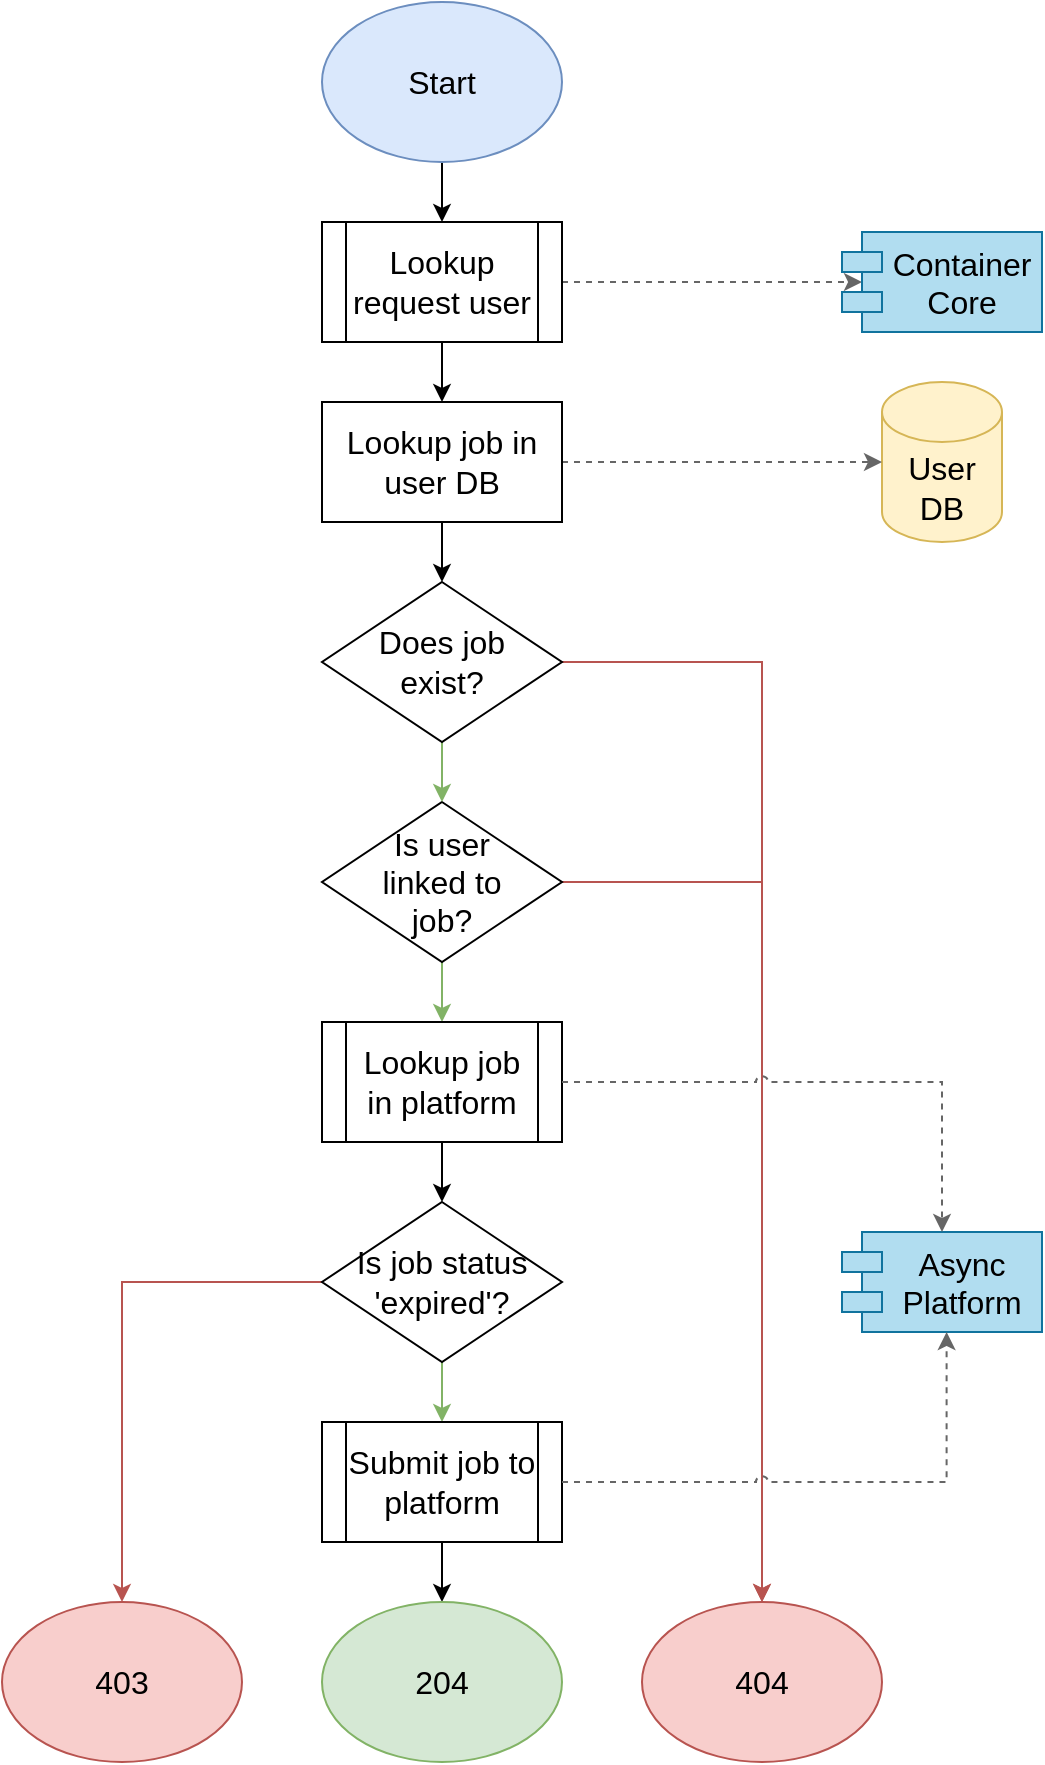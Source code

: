 <mxfile version="20.6.0" type="device"><diagram id="20rKiPR3P5TNs-Pjk47L" name="Page-1"><mxGraphModel dx="1910" dy="1021" grid="1" gridSize="10" guides="1" tooltips="1" connect="1" arrows="1" fold="1" page="1" pageScale="1" pageWidth="850" pageHeight="1100" math="0" shadow="0"><root><mxCell id="0"/><mxCell id="1" parent="0"/><mxCell id="8zX66Ytoiu2t5tkzz2l2-19" style="edgeStyle=orthogonalEdgeStyle;rounded=0;jumpStyle=arc;orthogonalLoop=1;jettySize=auto;html=1;exitX=0.5;exitY=1;exitDx=0;exitDy=0;entryX=0.5;entryY=0;entryDx=0;entryDy=0;strokeColor=#000000;fontSize=16;" edge="1" parent="1" source="8zX66Ytoiu2t5tkzz2l2-1" target="8zX66Ytoiu2t5tkzz2l2-2"><mxGeometry relative="1" as="geometry"/></mxCell><mxCell id="8zX66Ytoiu2t5tkzz2l2-1" value="Start" style="ellipse;whiteSpace=wrap;html=1;fontSize=16;fillColor=#dae8fc;strokeColor=#6c8ebf;" vertex="1" parent="1"><mxGeometry x="160" width="120" height="80" as="geometry"/></mxCell><mxCell id="8zX66Ytoiu2t5tkzz2l2-15" style="edgeStyle=orthogonalEdgeStyle;rounded=0;jumpStyle=arc;orthogonalLoop=1;jettySize=auto;html=1;exitX=1;exitY=0.5;exitDx=0;exitDy=0;entryX=0.1;entryY=0.5;entryDx=0;entryDy=0;entryPerimeter=0;dashed=1;strokeColor=#666666;fontSize=16;" edge="1" parent="1" source="8zX66Ytoiu2t5tkzz2l2-2" target="8zX66Ytoiu2t5tkzz2l2-3"><mxGeometry relative="1" as="geometry"/></mxCell><mxCell id="8zX66Ytoiu2t5tkzz2l2-20" style="edgeStyle=orthogonalEdgeStyle;rounded=0;jumpStyle=arc;orthogonalLoop=1;jettySize=auto;html=1;exitX=0.5;exitY=1;exitDx=0;exitDy=0;entryX=0.5;entryY=0;entryDx=0;entryDy=0;strokeColor=#000000;fontSize=16;" edge="1" parent="1" source="8zX66Ytoiu2t5tkzz2l2-2" target="8zX66Ytoiu2t5tkzz2l2-5"><mxGeometry relative="1" as="geometry"/></mxCell><mxCell id="8zX66Ytoiu2t5tkzz2l2-2" value="Lookup request user" style="shape=process;whiteSpace=wrap;html=1;backgroundOutline=1;fontSize=16;" vertex="1" parent="1"><mxGeometry x="160" y="110" width="120" height="60" as="geometry"/></mxCell><mxCell id="8zX66Ytoiu2t5tkzz2l2-3" value="Container&#10;Core" style="shape=module;align=left;spacingLeft=20;align=center;verticalAlign=top;fontSize=16;fillColor=#b1ddf0;strokeColor=#10739e;" vertex="1" parent="1"><mxGeometry x="420" y="115" width="100" height="50" as="geometry"/></mxCell><mxCell id="8zX66Ytoiu2t5tkzz2l2-4" value="User DB" style="shape=cylinder3;whiteSpace=wrap;html=1;boundedLbl=1;backgroundOutline=1;size=15;fontSize=16;fillColor=#fff2cc;strokeColor=#d6b656;" vertex="1" parent="1"><mxGeometry x="440" y="190" width="60" height="80" as="geometry"/></mxCell><mxCell id="8zX66Ytoiu2t5tkzz2l2-16" style="edgeStyle=orthogonalEdgeStyle;rounded=0;jumpStyle=arc;orthogonalLoop=1;jettySize=auto;html=1;exitX=1;exitY=0.5;exitDx=0;exitDy=0;entryX=0;entryY=0.5;entryDx=0;entryDy=0;entryPerimeter=0;dashed=1;strokeColor=#666666;fontSize=16;" edge="1" parent="1" source="8zX66Ytoiu2t5tkzz2l2-5" target="8zX66Ytoiu2t5tkzz2l2-4"><mxGeometry relative="1" as="geometry"/></mxCell><mxCell id="8zX66Ytoiu2t5tkzz2l2-29" style="edgeStyle=orthogonalEdgeStyle;rounded=0;jumpStyle=arc;orthogonalLoop=1;jettySize=auto;html=1;exitX=0.5;exitY=1;exitDx=0;exitDy=0;entryX=0.5;entryY=0;entryDx=0;entryDy=0;strokeColor=#000000;fontSize=16;" edge="1" parent="1" source="8zX66Ytoiu2t5tkzz2l2-5" target="8zX66Ytoiu2t5tkzz2l2-28"><mxGeometry relative="1" as="geometry"/></mxCell><mxCell id="8zX66Ytoiu2t5tkzz2l2-5" value="Lookup job in user DB" style="rounded=0;whiteSpace=wrap;html=1;fontSize=16;" vertex="1" parent="1"><mxGeometry x="160" y="200" width="120" height="60" as="geometry"/></mxCell><mxCell id="8zX66Ytoiu2t5tkzz2l2-22" style="edgeStyle=orthogonalEdgeStyle;rounded=0;jumpStyle=arc;orthogonalLoop=1;jettySize=auto;html=1;exitX=0.5;exitY=1;exitDx=0;exitDy=0;entryX=0.5;entryY=0;entryDx=0;entryDy=0;strokeColor=#82b366;fontSize=16;fillColor=#d5e8d4;" edge="1" parent="1" source="8zX66Ytoiu2t5tkzz2l2-6" target="8zX66Ytoiu2t5tkzz2l2-7"><mxGeometry relative="1" as="geometry"/></mxCell><mxCell id="8zX66Ytoiu2t5tkzz2l2-27" style="edgeStyle=orthogonalEdgeStyle;rounded=0;jumpStyle=arc;orthogonalLoop=1;jettySize=auto;html=1;exitX=1;exitY=0.5;exitDx=0;exitDy=0;entryX=0.5;entryY=0;entryDx=0;entryDy=0;strokeColor=#b85450;fontSize=16;fillColor=#f8cecc;" edge="1" parent="1" source="8zX66Ytoiu2t5tkzz2l2-6" target="8zX66Ytoiu2t5tkzz2l2-13"><mxGeometry relative="1" as="geometry"/></mxCell><mxCell id="8zX66Ytoiu2t5tkzz2l2-6" value="Is user&lt;br&gt;linked to&lt;br&gt;job?" style="rhombus;whiteSpace=wrap;html=1;fontSize=16;" vertex="1" parent="1"><mxGeometry x="160" y="400" width="120" height="80" as="geometry"/></mxCell><mxCell id="8zX66Ytoiu2t5tkzz2l2-23" style="edgeStyle=orthogonalEdgeStyle;rounded=0;jumpStyle=arc;orthogonalLoop=1;jettySize=auto;html=1;exitX=0.5;exitY=1;exitDx=0;exitDy=0;entryX=0.5;entryY=0;entryDx=0;entryDy=0;strokeColor=#000000;fontSize=16;" edge="1" parent="1" source="8zX66Ytoiu2t5tkzz2l2-7" target="8zX66Ytoiu2t5tkzz2l2-9"><mxGeometry relative="1" as="geometry"/></mxCell><mxCell id="8zX66Ytoiu2t5tkzz2l2-7" value="Lookup job in platform" style="shape=process;whiteSpace=wrap;html=1;backgroundOutline=1;fontSize=16;" vertex="1" parent="1"><mxGeometry x="160" y="510" width="120" height="60" as="geometry"/></mxCell><mxCell id="8zX66Ytoiu2t5tkzz2l2-24" style="edgeStyle=orthogonalEdgeStyle;rounded=0;jumpStyle=arc;orthogonalLoop=1;jettySize=auto;html=1;exitX=0.5;exitY=1;exitDx=0;exitDy=0;entryX=0.5;entryY=0;entryDx=0;entryDy=0;strokeColor=#82b366;fontSize=16;fillColor=#d5e8d4;" edge="1" parent="1" source="8zX66Ytoiu2t5tkzz2l2-9" target="8zX66Ytoiu2t5tkzz2l2-10"><mxGeometry relative="1" as="geometry"/></mxCell><mxCell id="8zX66Ytoiu2t5tkzz2l2-26" style="edgeStyle=orthogonalEdgeStyle;rounded=0;jumpStyle=arc;orthogonalLoop=1;jettySize=auto;html=1;exitX=0;exitY=0.5;exitDx=0;exitDy=0;strokeColor=#b85450;fontSize=16;fillColor=#f8cecc;" edge="1" parent="1" source="8zX66Ytoiu2t5tkzz2l2-9" target="8zX66Ytoiu2t5tkzz2l2-14"><mxGeometry relative="1" as="geometry"/></mxCell><mxCell id="8zX66Ytoiu2t5tkzz2l2-9" value="Is job status 'expired'?" style="rhombus;whiteSpace=wrap;html=1;fontSize=16;" vertex="1" parent="1"><mxGeometry x="160" y="600" width="120" height="80" as="geometry"/></mxCell><mxCell id="8zX66Ytoiu2t5tkzz2l2-25" style="edgeStyle=orthogonalEdgeStyle;rounded=0;jumpStyle=arc;orthogonalLoop=1;jettySize=auto;html=1;exitX=0.5;exitY=1;exitDx=0;exitDy=0;entryX=0.5;entryY=0;entryDx=0;entryDy=0;strokeColor=#000000;fontSize=16;" edge="1" parent="1" source="8zX66Ytoiu2t5tkzz2l2-10" target="8zX66Ytoiu2t5tkzz2l2-12"><mxGeometry relative="1" as="geometry"/></mxCell><mxCell id="8zX66Ytoiu2t5tkzz2l2-10" value="Submit job to platform" style="shape=process;whiteSpace=wrap;html=1;backgroundOutline=1;fontSize=16;" vertex="1" parent="1"><mxGeometry x="160" y="710" width="120" height="60" as="geometry"/></mxCell><mxCell id="8zX66Ytoiu2t5tkzz2l2-11" value="Async&#10;Platform" style="shape=module;align=left;spacingLeft=20;align=center;verticalAlign=top;fontSize=16;fillColor=#b1ddf0;strokeColor=#10739e;" vertex="1" parent="1"><mxGeometry x="420" y="615" width="100" height="50" as="geometry"/></mxCell><mxCell id="8zX66Ytoiu2t5tkzz2l2-12" value="204" style="ellipse;whiteSpace=wrap;html=1;fontSize=16;fillColor=#d5e8d4;strokeColor=#82b366;" vertex="1" parent="1"><mxGeometry x="160" y="800" width="120" height="80" as="geometry"/></mxCell><mxCell id="8zX66Ytoiu2t5tkzz2l2-13" value="404" style="ellipse;whiteSpace=wrap;html=1;fontSize=16;fillColor=#f8cecc;strokeColor=#b85450;" vertex="1" parent="1"><mxGeometry x="320" y="800" width="120" height="80" as="geometry"/></mxCell><mxCell id="8zX66Ytoiu2t5tkzz2l2-14" value="403" style="ellipse;whiteSpace=wrap;html=1;fontSize=16;fillColor=#f8cecc;strokeColor=#b85450;" vertex="1" parent="1"><mxGeometry y="800" width="120" height="80" as="geometry"/></mxCell><mxCell id="8zX66Ytoiu2t5tkzz2l2-30" style="edgeStyle=orthogonalEdgeStyle;rounded=0;jumpStyle=arc;orthogonalLoop=1;jettySize=auto;html=1;exitX=0.5;exitY=1;exitDx=0;exitDy=0;entryX=0.5;entryY=0;entryDx=0;entryDy=0;strokeColor=#82b366;fontSize=16;fillColor=#d5e8d4;" edge="1" parent="1" source="8zX66Ytoiu2t5tkzz2l2-28" target="8zX66Ytoiu2t5tkzz2l2-6"><mxGeometry relative="1" as="geometry"/></mxCell><mxCell id="8zX66Ytoiu2t5tkzz2l2-33" style="edgeStyle=orthogonalEdgeStyle;rounded=0;jumpStyle=arc;orthogonalLoop=1;jettySize=auto;html=1;exitX=1;exitY=0.5;exitDx=0;exitDy=0;entryX=0.5;entryY=0;entryDx=0;entryDy=0;strokeColor=#b85450;fontSize=16;fillColor=#f8cecc;" edge="1" parent="1" source="8zX66Ytoiu2t5tkzz2l2-28" target="8zX66Ytoiu2t5tkzz2l2-13"><mxGeometry relative="1" as="geometry"/></mxCell><mxCell id="8zX66Ytoiu2t5tkzz2l2-28" value="Does job&lt;br&gt;exist?" style="rhombus;whiteSpace=wrap;html=1;fontSize=16;" vertex="1" parent="1"><mxGeometry x="160" y="290" width="120" height="80" as="geometry"/></mxCell><mxCell id="8zX66Ytoiu2t5tkzz2l2-17" style="edgeStyle=orthogonalEdgeStyle;rounded=0;jumpStyle=arc;orthogonalLoop=1;jettySize=auto;html=1;exitX=1;exitY=0.5;exitDx=0;exitDy=0;dashed=1;strokeColor=#666666;fontSize=16;" edge="1" parent="1" source="8zX66Ytoiu2t5tkzz2l2-7" target="8zX66Ytoiu2t5tkzz2l2-11"><mxGeometry relative="1" as="geometry"/></mxCell><mxCell id="8zX66Ytoiu2t5tkzz2l2-18" style="edgeStyle=orthogonalEdgeStyle;rounded=0;jumpStyle=arc;orthogonalLoop=1;jettySize=auto;html=1;exitX=1;exitY=0.5;exitDx=0;exitDy=0;entryX=0.523;entryY=1;entryDx=0;entryDy=0;entryPerimeter=0;dashed=1;strokeColor=#666666;fontSize=16;" edge="1" parent="1" source="8zX66Ytoiu2t5tkzz2l2-10" target="8zX66Ytoiu2t5tkzz2l2-11"><mxGeometry relative="1" as="geometry"/></mxCell></root></mxGraphModel></diagram></mxfile>